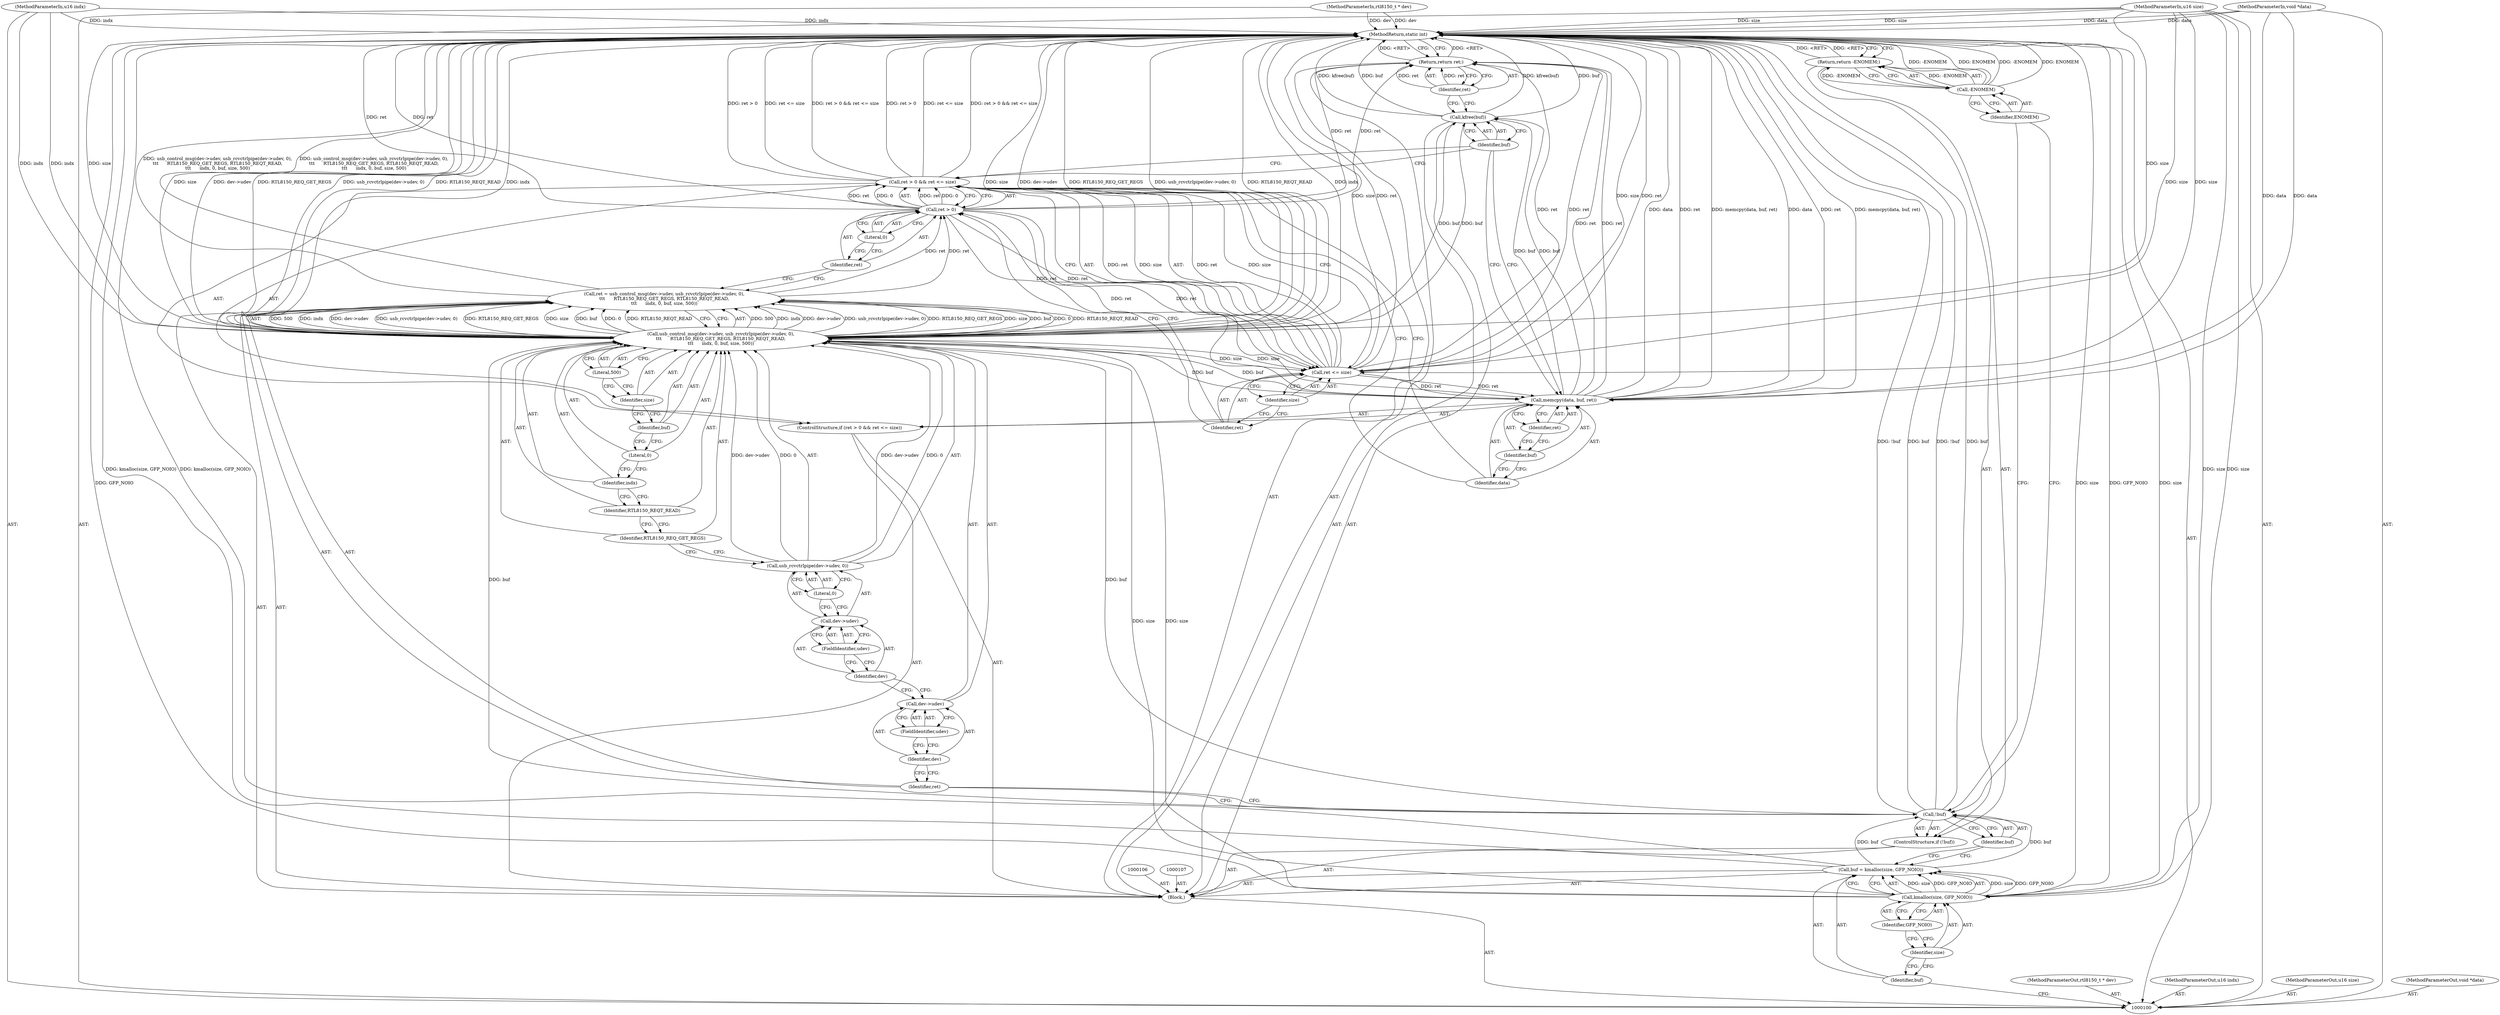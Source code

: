digraph "0_linux_7926aff5c57b577ab0f43364ff0c59d968f6a414" {
"1000153" [label="(MethodReturn,static int)"];
"1000101" [label="(MethodParameterIn,rtl8150_t * dev)"];
"1000227" [label="(MethodParameterOut,rtl8150_t * dev)"];
"1000102" [label="(MethodParameterIn,u16 indx)"];
"1000228" [label="(MethodParameterOut,u16 indx)"];
"1000103" [label="(MethodParameterIn,u16 size)"];
"1000229" [label="(MethodParameterOut,u16 size)"];
"1000104" [label="(MethodParameterIn,void *data)"];
"1000230" [label="(MethodParameterOut,void *data)"];
"1000119" [label="(Call,ret = usb_control_msg(dev->udev, usb_rcvctrlpipe(dev->udev, 0),\n\t\t\t      RTL8150_REQ_GET_REGS, RTL8150_REQT_READ,\n\t\t\t      indx, 0, buf, size, 500))"];
"1000120" [label="(Identifier,ret)"];
"1000122" [label="(Call,dev->udev)"];
"1000123" [label="(Identifier,dev)"];
"1000124" [label="(FieldIdentifier,udev)"];
"1000125" [label="(Call,usb_rcvctrlpipe(dev->udev, 0))"];
"1000126" [label="(Call,dev->udev)"];
"1000127" [label="(Identifier,dev)"];
"1000128" [label="(FieldIdentifier,udev)"];
"1000129" [label="(Literal,0)"];
"1000121" [label="(Call,usb_control_msg(dev->udev, usb_rcvctrlpipe(dev->udev, 0),\n\t\t\t      RTL8150_REQ_GET_REGS, RTL8150_REQT_READ,\n\t\t\t      indx, 0, buf, size, 500))"];
"1000131" [label="(Identifier,RTL8150_REQT_READ)"];
"1000130" [label="(Identifier,RTL8150_REQ_GET_REGS)"];
"1000133" [label="(Literal,0)"];
"1000134" [label="(Identifier,buf)"];
"1000135" [label="(Identifier,size)"];
"1000136" [label="(Literal,500)"];
"1000132" [label="(Identifier,indx)"];
"1000137" [label="(ControlStructure,if (ret > 0 && ret <= size))"];
"1000141" [label="(Literal,0)"];
"1000142" [label="(Call,ret <= size)"];
"1000143" [label="(Identifier,ret)"];
"1000144" [label="(Identifier,size)"];
"1000138" [label="(Call,ret > 0 && ret <= size)"];
"1000139" [label="(Call,ret > 0)"];
"1000140" [label="(Identifier,ret)"];
"1000147" [label="(Identifier,buf)"];
"1000145" [label="(Call,memcpy(data, buf, ret))"];
"1000148" [label="(Identifier,ret)"];
"1000146" [label="(Identifier,data)"];
"1000149" [label="(Call,kfree(buf))"];
"1000150" [label="(Identifier,buf)"];
"1000151" [label="(Return,return ret;)"];
"1000152" [label="(Identifier,ret)"];
"1000105" [label="(Block,)"];
"1000108" [label="(Call,buf = kmalloc(size, GFP_NOIO))"];
"1000109" [label="(Identifier,buf)"];
"1000111" [label="(Identifier,size)"];
"1000112" [label="(Identifier,GFP_NOIO)"];
"1000110" [label="(Call,kmalloc(size, GFP_NOIO))"];
"1000113" [label="(ControlStructure,if (!buf))"];
"1000114" [label="(Call,!buf)"];
"1000115" [label="(Identifier,buf)"];
"1000118" [label="(Identifier,ENOMEM)"];
"1000116" [label="(Return,return -ENOMEM;)"];
"1000117" [label="(Call,-ENOMEM)"];
"1000153" -> "1000100"  [label="AST: "];
"1000153" -> "1000116"  [label="CFG: "];
"1000153" -> "1000151"  [label="CFG: "];
"1000117" -> "1000153"  [label="DDG: -ENOMEM"];
"1000117" -> "1000153"  [label="DDG: ENOMEM"];
"1000121" -> "1000153"  [label="DDG: RTL8150_REQ_GET_REGS"];
"1000121" -> "1000153"  [label="DDG: usb_rcvctrlpipe(dev->udev, 0)"];
"1000121" -> "1000153"  [label="DDG: RTL8150_REQT_READ"];
"1000121" -> "1000153"  [label="DDG: indx"];
"1000121" -> "1000153"  [label="DDG: size"];
"1000121" -> "1000153"  [label="DDG: dev->udev"];
"1000138" -> "1000153"  [label="DDG: ret <= size"];
"1000138" -> "1000153"  [label="DDG: ret > 0 && ret <= size"];
"1000138" -> "1000153"  [label="DDG: ret > 0"];
"1000104" -> "1000153"  [label="DDG: data"];
"1000114" -> "1000153"  [label="DDG: !buf"];
"1000114" -> "1000153"  [label="DDG: buf"];
"1000139" -> "1000153"  [label="DDG: ret"];
"1000149" -> "1000153"  [label="DDG: buf"];
"1000149" -> "1000153"  [label="DDG: kfree(buf)"];
"1000145" -> "1000153"  [label="DDG: data"];
"1000145" -> "1000153"  [label="DDG: ret"];
"1000145" -> "1000153"  [label="DDG: memcpy(data, buf, ret)"];
"1000110" -> "1000153"  [label="DDG: size"];
"1000110" -> "1000153"  [label="DDG: GFP_NOIO"];
"1000103" -> "1000153"  [label="DDG: size"];
"1000142" -> "1000153"  [label="DDG: size"];
"1000142" -> "1000153"  [label="DDG: ret"];
"1000119" -> "1000153"  [label="DDG: usb_control_msg(dev->udev, usb_rcvctrlpipe(dev->udev, 0),\n\t\t\t      RTL8150_REQ_GET_REGS, RTL8150_REQT_READ,\n\t\t\t      indx, 0, buf, size, 500)"];
"1000102" -> "1000153"  [label="DDG: indx"];
"1000101" -> "1000153"  [label="DDG: dev"];
"1000108" -> "1000153"  [label="DDG: kmalloc(size, GFP_NOIO)"];
"1000116" -> "1000153"  [label="DDG: <RET>"];
"1000151" -> "1000153"  [label="DDG: <RET>"];
"1000101" -> "1000100"  [label="AST: "];
"1000101" -> "1000153"  [label="DDG: dev"];
"1000227" -> "1000100"  [label="AST: "];
"1000102" -> "1000100"  [label="AST: "];
"1000102" -> "1000153"  [label="DDG: indx"];
"1000102" -> "1000121"  [label="DDG: indx"];
"1000228" -> "1000100"  [label="AST: "];
"1000103" -> "1000100"  [label="AST: "];
"1000103" -> "1000153"  [label="DDG: size"];
"1000103" -> "1000110"  [label="DDG: size"];
"1000103" -> "1000121"  [label="DDG: size"];
"1000103" -> "1000142"  [label="DDG: size"];
"1000229" -> "1000100"  [label="AST: "];
"1000104" -> "1000100"  [label="AST: "];
"1000104" -> "1000153"  [label="DDG: data"];
"1000104" -> "1000145"  [label="DDG: data"];
"1000230" -> "1000100"  [label="AST: "];
"1000119" -> "1000105"  [label="AST: "];
"1000119" -> "1000121"  [label="CFG: "];
"1000120" -> "1000119"  [label="AST: "];
"1000121" -> "1000119"  [label="AST: "];
"1000140" -> "1000119"  [label="CFG: "];
"1000119" -> "1000153"  [label="DDG: usb_control_msg(dev->udev, usb_rcvctrlpipe(dev->udev, 0),\n\t\t\t      RTL8150_REQ_GET_REGS, RTL8150_REQT_READ,\n\t\t\t      indx, 0, buf, size, 500)"];
"1000121" -> "1000119"  [label="DDG: 500"];
"1000121" -> "1000119"  [label="DDG: indx"];
"1000121" -> "1000119"  [label="DDG: dev->udev"];
"1000121" -> "1000119"  [label="DDG: usb_rcvctrlpipe(dev->udev, 0)"];
"1000121" -> "1000119"  [label="DDG: RTL8150_REQ_GET_REGS"];
"1000121" -> "1000119"  [label="DDG: size"];
"1000121" -> "1000119"  [label="DDG: buf"];
"1000121" -> "1000119"  [label="DDG: 0"];
"1000121" -> "1000119"  [label="DDG: RTL8150_REQT_READ"];
"1000119" -> "1000139"  [label="DDG: ret"];
"1000120" -> "1000119"  [label="AST: "];
"1000120" -> "1000114"  [label="CFG: "];
"1000123" -> "1000120"  [label="CFG: "];
"1000122" -> "1000121"  [label="AST: "];
"1000122" -> "1000124"  [label="CFG: "];
"1000123" -> "1000122"  [label="AST: "];
"1000124" -> "1000122"  [label="AST: "];
"1000127" -> "1000122"  [label="CFG: "];
"1000123" -> "1000122"  [label="AST: "];
"1000123" -> "1000120"  [label="CFG: "];
"1000124" -> "1000123"  [label="CFG: "];
"1000124" -> "1000122"  [label="AST: "];
"1000124" -> "1000123"  [label="CFG: "];
"1000122" -> "1000124"  [label="CFG: "];
"1000125" -> "1000121"  [label="AST: "];
"1000125" -> "1000129"  [label="CFG: "];
"1000126" -> "1000125"  [label="AST: "];
"1000129" -> "1000125"  [label="AST: "];
"1000130" -> "1000125"  [label="CFG: "];
"1000125" -> "1000121"  [label="DDG: dev->udev"];
"1000125" -> "1000121"  [label="DDG: 0"];
"1000126" -> "1000125"  [label="AST: "];
"1000126" -> "1000128"  [label="CFG: "];
"1000127" -> "1000126"  [label="AST: "];
"1000128" -> "1000126"  [label="AST: "];
"1000129" -> "1000126"  [label="CFG: "];
"1000127" -> "1000126"  [label="AST: "];
"1000127" -> "1000122"  [label="CFG: "];
"1000128" -> "1000127"  [label="CFG: "];
"1000128" -> "1000126"  [label="AST: "];
"1000128" -> "1000127"  [label="CFG: "];
"1000126" -> "1000128"  [label="CFG: "];
"1000129" -> "1000125"  [label="AST: "];
"1000129" -> "1000126"  [label="CFG: "];
"1000125" -> "1000129"  [label="CFG: "];
"1000121" -> "1000119"  [label="AST: "];
"1000121" -> "1000136"  [label="CFG: "];
"1000122" -> "1000121"  [label="AST: "];
"1000125" -> "1000121"  [label="AST: "];
"1000130" -> "1000121"  [label="AST: "];
"1000131" -> "1000121"  [label="AST: "];
"1000132" -> "1000121"  [label="AST: "];
"1000133" -> "1000121"  [label="AST: "];
"1000134" -> "1000121"  [label="AST: "];
"1000135" -> "1000121"  [label="AST: "];
"1000136" -> "1000121"  [label="AST: "];
"1000119" -> "1000121"  [label="CFG: "];
"1000121" -> "1000153"  [label="DDG: RTL8150_REQ_GET_REGS"];
"1000121" -> "1000153"  [label="DDG: usb_rcvctrlpipe(dev->udev, 0)"];
"1000121" -> "1000153"  [label="DDG: RTL8150_REQT_READ"];
"1000121" -> "1000153"  [label="DDG: indx"];
"1000121" -> "1000153"  [label="DDG: size"];
"1000121" -> "1000153"  [label="DDG: dev->udev"];
"1000121" -> "1000119"  [label="DDG: 500"];
"1000121" -> "1000119"  [label="DDG: indx"];
"1000121" -> "1000119"  [label="DDG: dev->udev"];
"1000121" -> "1000119"  [label="DDG: usb_rcvctrlpipe(dev->udev, 0)"];
"1000121" -> "1000119"  [label="DDG: RTL8150_REQ_GET_REGS"];
"1000121" -> "1000119"  [label="DDG: size"];
"1000121" -> "1000119"  [label="DDG: buf"];
"1000121" -> "1000119"  [label="DDG: 0"];
"1000121" -> "1000119"  [label="DDG: RTL8150_REQT_READ"];
"1000125" -> "1000121"  [label="DDG: dev->udev"];
"1000125" -> "1000121"  [label="DDG: 0"];
"1000102" -> "1000121"  [label="DDG: indx"];
"1000114" -> "1000121"  [label="DDG: buf"];
"1000110" -> "1000121"  [label="DDG: size"];
"1000103" -> "1000121"  [label="DDG: size"];
"1000121" -> "1000142"  [label="DDG: size"];
"1000121" -> "1000145"  [label="DDG: buf"];
"1000121" -> "1000149"  [label="DDG: buf"];
"1000131" -> "1000121"  [label="AST: "];
"1000131" -> "1000130"  [label="CFG: "];
"1000132" -> "1000131"  [label="CFG: "];
"1000130" -> "1000121"  [label="AST: "];
"1000130" -> "1000125"  [label="CFG: "];
"1000131" -> "1000130"  [label="CFG: "];
"1000133" -> "1000121"  [label="AST: "];
"1000133" -> "1000132"  [label="CFG: "];
"1000134" -> "1000133"  [label="CFG: "];
"1000134" -> "1000121"  [label="AST: "];
"1000134" -> "1000133"  [label="CFG: "];
"1000135" -> "1000134"  [label="CFG: "];
"1000135" -> "1000121"  [label="AST: "];
"1000135" -> "1000134"  [label="CFG: "];
"1000136" -> "1000135"  [label="CFG: "];
"1000136" -> "1000121"  [label="AST: "];
"1000136" -> "1000135"  [label="CFG: "];
"1000121" -> "1000136"  [label="CFG: "];
"1000132" -> "1000121"  [label="AST: "];
"1000132" -> "1000131"  [label="CFG: "];
"1000133" -> "1000132"  [label="CFG: "];
"1000137" -> "1000105"  [label="AST: "];
"1000138" -> "1000137"  [label="AST: "];
"1000145" -> "1000137"  [label="AST: "];
"1000141" -> "1000139"  [label="AST: "];
"1000141" -> "1000140"  [label="CFG: "];
"1000139" -> "1000141"  [label="CFG: "];
"1000142" -> "1000138"  [label="AST: "];
"1000142" -> "1000144"  [label="CFG: "];
"1000143" -> "1000142"  [label="AST: "];
"1000144" -> "1000142"  [label="AST: "];
"1000138" -> "1000142"  [label="CFG: "];
"1000142" -> "1000153"  [label="DDG: size"];
"1000142" -> "1000153"  [label="DDG: ret"];
"1000142" -> "1000138"  [label="DDG: ret"];
"1000142" -> "1000138"  [label="DDG: size"];
"1000139" -> "1000142"  [label="DDG: ret"];
"1000121" -> "1000142"  [label="DDG: size"];
"1000103" -> "1000142"  [label="DDG: size"];
"1000142" -> "1000145"  [label="DDG: ret"];
"1000142" -> "1000151"  [label="DDG: ret"];
"1000143" -> "1000142"  [label="AST: "];
"1000143" -> "1000139"  [label="CFG: "];
"1000144" -> "1000143"  [label="CFG: "];
"1000144" -> "1000142"  [label="AST: "];
"1000144" -> "1000143"  [label="CFG: "];
"1000142" -> "1000144"  [label="CFG: "];
"1000138" -> "1000137"  [label="AST: "];
"1000138" -> "1000139"  [label="CFG: "];
"1000138" -> "1000142"  [label="CFG: "];
"1000139" -> "1000138"  [label="AST: "];
"1000142" -> "1000138"  [label="AST: "];
"1000146" -> "1000138"  [label="CFG: "];
"1000150" -> "1000138"  [label="CFG: "];
"1000138" -> "1000153"  [label="DDG: ret <= size"];
"1000138" -> "1000153"  [label="DDG: ret > 0 && ret <= size"];
"1000138" -> "1000153"  [label="DDG: ret > 0"];
"1000139" -> "1000138"  [label="DDG: ret"];
"1000139" -> "1000138"  [label="DDG: 0"];
"1000142" -> "1000138"  [label="DDG: ret"];
"1000142" -> "1000138"  [label="DDG: size"];
"1000139" -> "1000138"  [label="AST: "];
"1000139" -> "1000141"  [label="CFG: "];
"1000140" -> "1000139"  [label="AST: "];
"1000141" -> "1000139"  [label="AST: "];
"1000143" -> "1000139"  [label="CFG: "];
"1000138" -> "1000139"  [label="CFG: "];
"1000139" -> "1000153"  [label="DDG: ret"];
"1000139" -> "1000138"  [label="DDG: ret"];
"1000139" -> "1000138"  [label="DDG: 0"];
"1000119" -> "1000139"  [label="DDG: ret"];
"1000139" -> "1000142"  [label="DDG: ret"];
"1000139" -> "1000145"  [label="DDG: ret"];
"1000139" -> "1000151"  [label="DDG: ret"];
"1000140" -> "1000139"  [label="AST: "];
"1000140" -> "1000119"  [label="CFG: "];
"1000141" -> "1000140"  [label="CFG: "];
"1000147" -> "1000145"  [label="AST: "];
"1000147" -> "1000146"  [label="CFG: "];
"1000148" -> "1000147"  [label="CFG: "];
"1000145" -> "1000137"  [label="AST: "];
"1000145" -> "1000148"  [label="CFG: "];
"1000146" -> "1000145"  [label="AST: "];
"1000147" -> "1000145"  [label="AST: "];
"1000148" -> "1000145"  [label="AST: "];
"1000150" -> "1000145"  [label="CFG: "];
"1000145" -> "1000153"  [label="DDG: data"];
"1000145" -> "1000153"  [label="DDG: ret"];
"1000145" -> "1000153"  [label="DDG: memcpy(data, buf, ret)"];
"1000104" -> "1000145"  [label="DDG: data"];
"1000121" -> "1000145"  [label="DDG: buf"];
"1000139" -> "1000145"  [label="DDG: ret"];
"1000142" -> "1000145"  [label="DDG: ret"];
"1000145" -> "1000149"  [label="DDG: buf"];
"1000145" -> "1000151"  [label="DDG: ret"];
"1000148" -> "1000145"  [label="AST: "];
"1000148" -> "1000147"  [label="CFG: "];
"1000145" -> "1000148"  [label="CFG: "];
"1000146" -> "1000145"  [label="AST: "];
"1000146" -> "1000138"  [label="CFG: "];
"1000147" -> "1000146"  [label="CFG: "];
"1000149" -> "1000105"  [label="AST: "];
"1000149" -> "1000150"  [label="CFG: "];
"1000150" -> "1000149"  [label="AST: "];
"1000152" -> "1000149"  [label="CFG: "];
"1000149" -> "1000153"  [label="DDG: buf"];
"1000149" -> "1000153"  [label="DDG: kfree(buf)"];
"1000121" -> "1000149"  [label="DDG: buf"];
"1000145" -> "1000149"  [label="DDG: buf"];
"1000150" -> "1000149"  [label="AST: "];
"1000150" -> "1000145"  [label="CFG: "];
"1000150" -> "1000138"  [label="CFG: "];
"1000149" -> "1000150"  [label="CFG: "];
"1000151" -> "1000105"  [label="AST: "];
"1000151" -> "1000152"  [label="CFG: "];
"1000152" -> "1000151"  [label="AST: "];
"1000153" -> "1000151"  [label="CFG: "];
"1000151" -> "1000153"  [label="DDG: <RET>"];
"1000152" -> "1000151"  [label="DDG: ret"];
"1000139" -> "1000151"  [label="DDG: ret"];
"1000145" -> "1000151"  [label="DDG: ret"];
"1000142" -> "1000151"  [label="DDG: ret"];
"1000152" -> "1000151"  [label="AST: "];
"1000152" -> "1000149"  [label="CFG: "];
"1000151" -> "1000152"  [label="CFG: "];
"1000152" -> "1000151"  [label="DDG: ret"];
"1000105" -> "1000100"  [label="AST: "];
"1000106" -> "1000105"  [label="AST: "];
"1000107" -> "1000105"  [label="AST: "];
"1000108" -> "1000105"  [label="AST: "];
"1000113" -> "1000105"  [label="AST: "];
"1000119" -> "1000105"  [label="AST: "];
"1000137" -> "1000105"  [label="AST: "];
"1000149" -> "1000105"  [label="AST: "];
"1000151" -> "1000105"  [label="AST: "];
"1000108" -> "1000105"  [label="AST: "];
"1000108" -> "1000110"  [label="CFG: "];
"1000109" -> "1000108"  [label="AST: "];
"1000110" -> "1000108"  [label="AST: "];
"1000115" -> "1000108"  [label="CFG: "];
"1000108" -> "1000153"  [label="DDG: kmalloc(size, GFP_NOIO)"];
"1000110" -> "1000108"  [label="DDG: size"];
"1000110" -> "1000108"  [label="DDG: GFP_NOIO"];
"1000108" -> "1000114"  [label="DDG: buf"];
"1000109" -> "1000108"  [label="AST: "];
"1000109" -> "1000100"  [label="CFG: "];
"1000111" -> "1000109"  [label="CFG: "];
"1000111" -> "1000110"  [label="AST: "];
"1000111" -> "1000109"  [label="CFG: "];
"1000112" -> "1000111"  [label="CFG: "];
"1000112" -> "1000110"  [label="AST: "];
"1000112" -> "1000111"  [label="CFG: "];
"1000110" -> "1000112"  [label="CFG: "];
"1000110" -> "1000108"  [label="AST: "];
"1000110" -> "1000112"  [label="CFG: "];
"1000111" -> "1000110"  [label="AST: "];
"1000112" -> "1000110"  [label="AST: "];
"1000108" -> "1000110"  [label="CFG: "];
"1000110" -> "1000153"  [label="DDG: size"];
"1000110" -> "1000153"  [label="DDG: GFP_NOIO"];
"1000110" -> "1000108"  [label="DDG: size"];
"1000110" -> "1000108"  [label="DDG: GFP_NOIO"];
"1000103" -> "1000110"  [label="DDG: size"];
"1000110" -> "1000121"  [label="DDG: size"];
"1000113" -> "1000105"  [label="AST: "];
"1000114" -> "1000113"  [label="AST: "];
"1000116" -> "1000113"  [label="AST: "];
"1000114" -> "1000113"  [label="AST: "];
"1000114" -> "1000115"  [label="CFG: "];
"1000115" -> "1000114"  [label="AST: "];
"1000118" -> "1000114"  [label="CFG: "];
"1000120" -> "1000114"  [label="CFG: "];
"1000114" -> "1000153"  [label="DDG: !buf"];
"1000114" -> "1000153"  [label="DDG: buf"];
"1000108" -> "1000114"  [label="DDG: buf"];
"1000114" -> "1000121"  [label="DDG: buf"];
"1000115" -> "1000114"  [label="AST: "];
"1000115" -> "1000108"  [label="CFG: "];
"1000114" -> "1000115"  [label="CFG: "];
"1000118" -> "1000117"  [label="AST: "];
"1000118" -> "1000114"  [label="CFG: "];
"1000117" -> "1000118"  [label="CFG: "];
"1000116" -> "1000113"  [label="AST: "];
"1000116" -> "1000117"  [label="CFG: "];
"1000117" -> "1000116"  [label="AST: "];
"1000153" -> "1000116"  [label="CFG: "];
"1000116" -> "1000153"  [label="DDG: <RET>"];
"1000117" -> "1000116"  [label="DDG: -ENOMEM"];
"1000117" -> "1000116"  [label="AST: "];
"1000117" -> "1000118"  [label="CFG: "];
"1000118" -> "1000117"  [label="AST: "];
"1000116" -> "1000117"  [label="CFG: "];
"1000117" -> "1000153"  [label="DDG: -ENOMEM"];
"1000117" -> "1000153"  [label="DDG: ENOMEM"];
"1000117" -> "1000116"  [label="DDG: -ENOMEM"];
}
